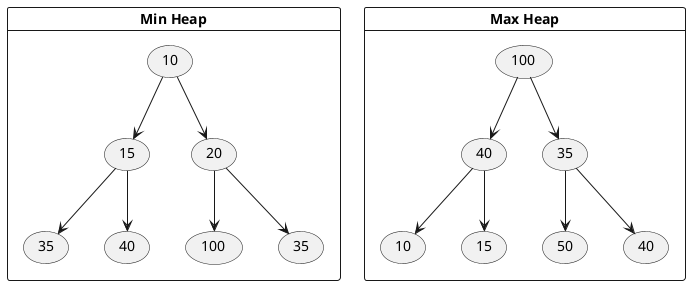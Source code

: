 @startuml

card "Min Heap" {
    usecase "10" as t1n1
    usecase "15" as t1n2
    usecase "20" as t1n3
    usecase "35" as t1n4
    usecase "40" as t1n5
    usecase "100" as t1n6
    usecase "35" as t1n7

    t1n1 -d-> t1n2
    t1n1 -d-> t1n3

    t1n2 -d-> t1n4
    t1n2 -d-> t1n5

    t1n3 -d-> t1n6
    t1n3 -d-> t1n7
}

card "Max Heap" {
    usecase "100" as t2n1
    usecase "40" as t2n2
    usecase "35" as t2n3
    usecase "10" as t2n4
    usecase "15" as t2n5
    usecase "50" as t2n6
    usecase "40" as t2n7

    t2n1 -d-> t2n2
    t2n1 -d-> t2n3

    t2n2 -d-> t2n4
    t2n2 -d-> t2n5

    t2n3 -d-> t2n6
    t2n3 -d-> t2n7
}

@enduml